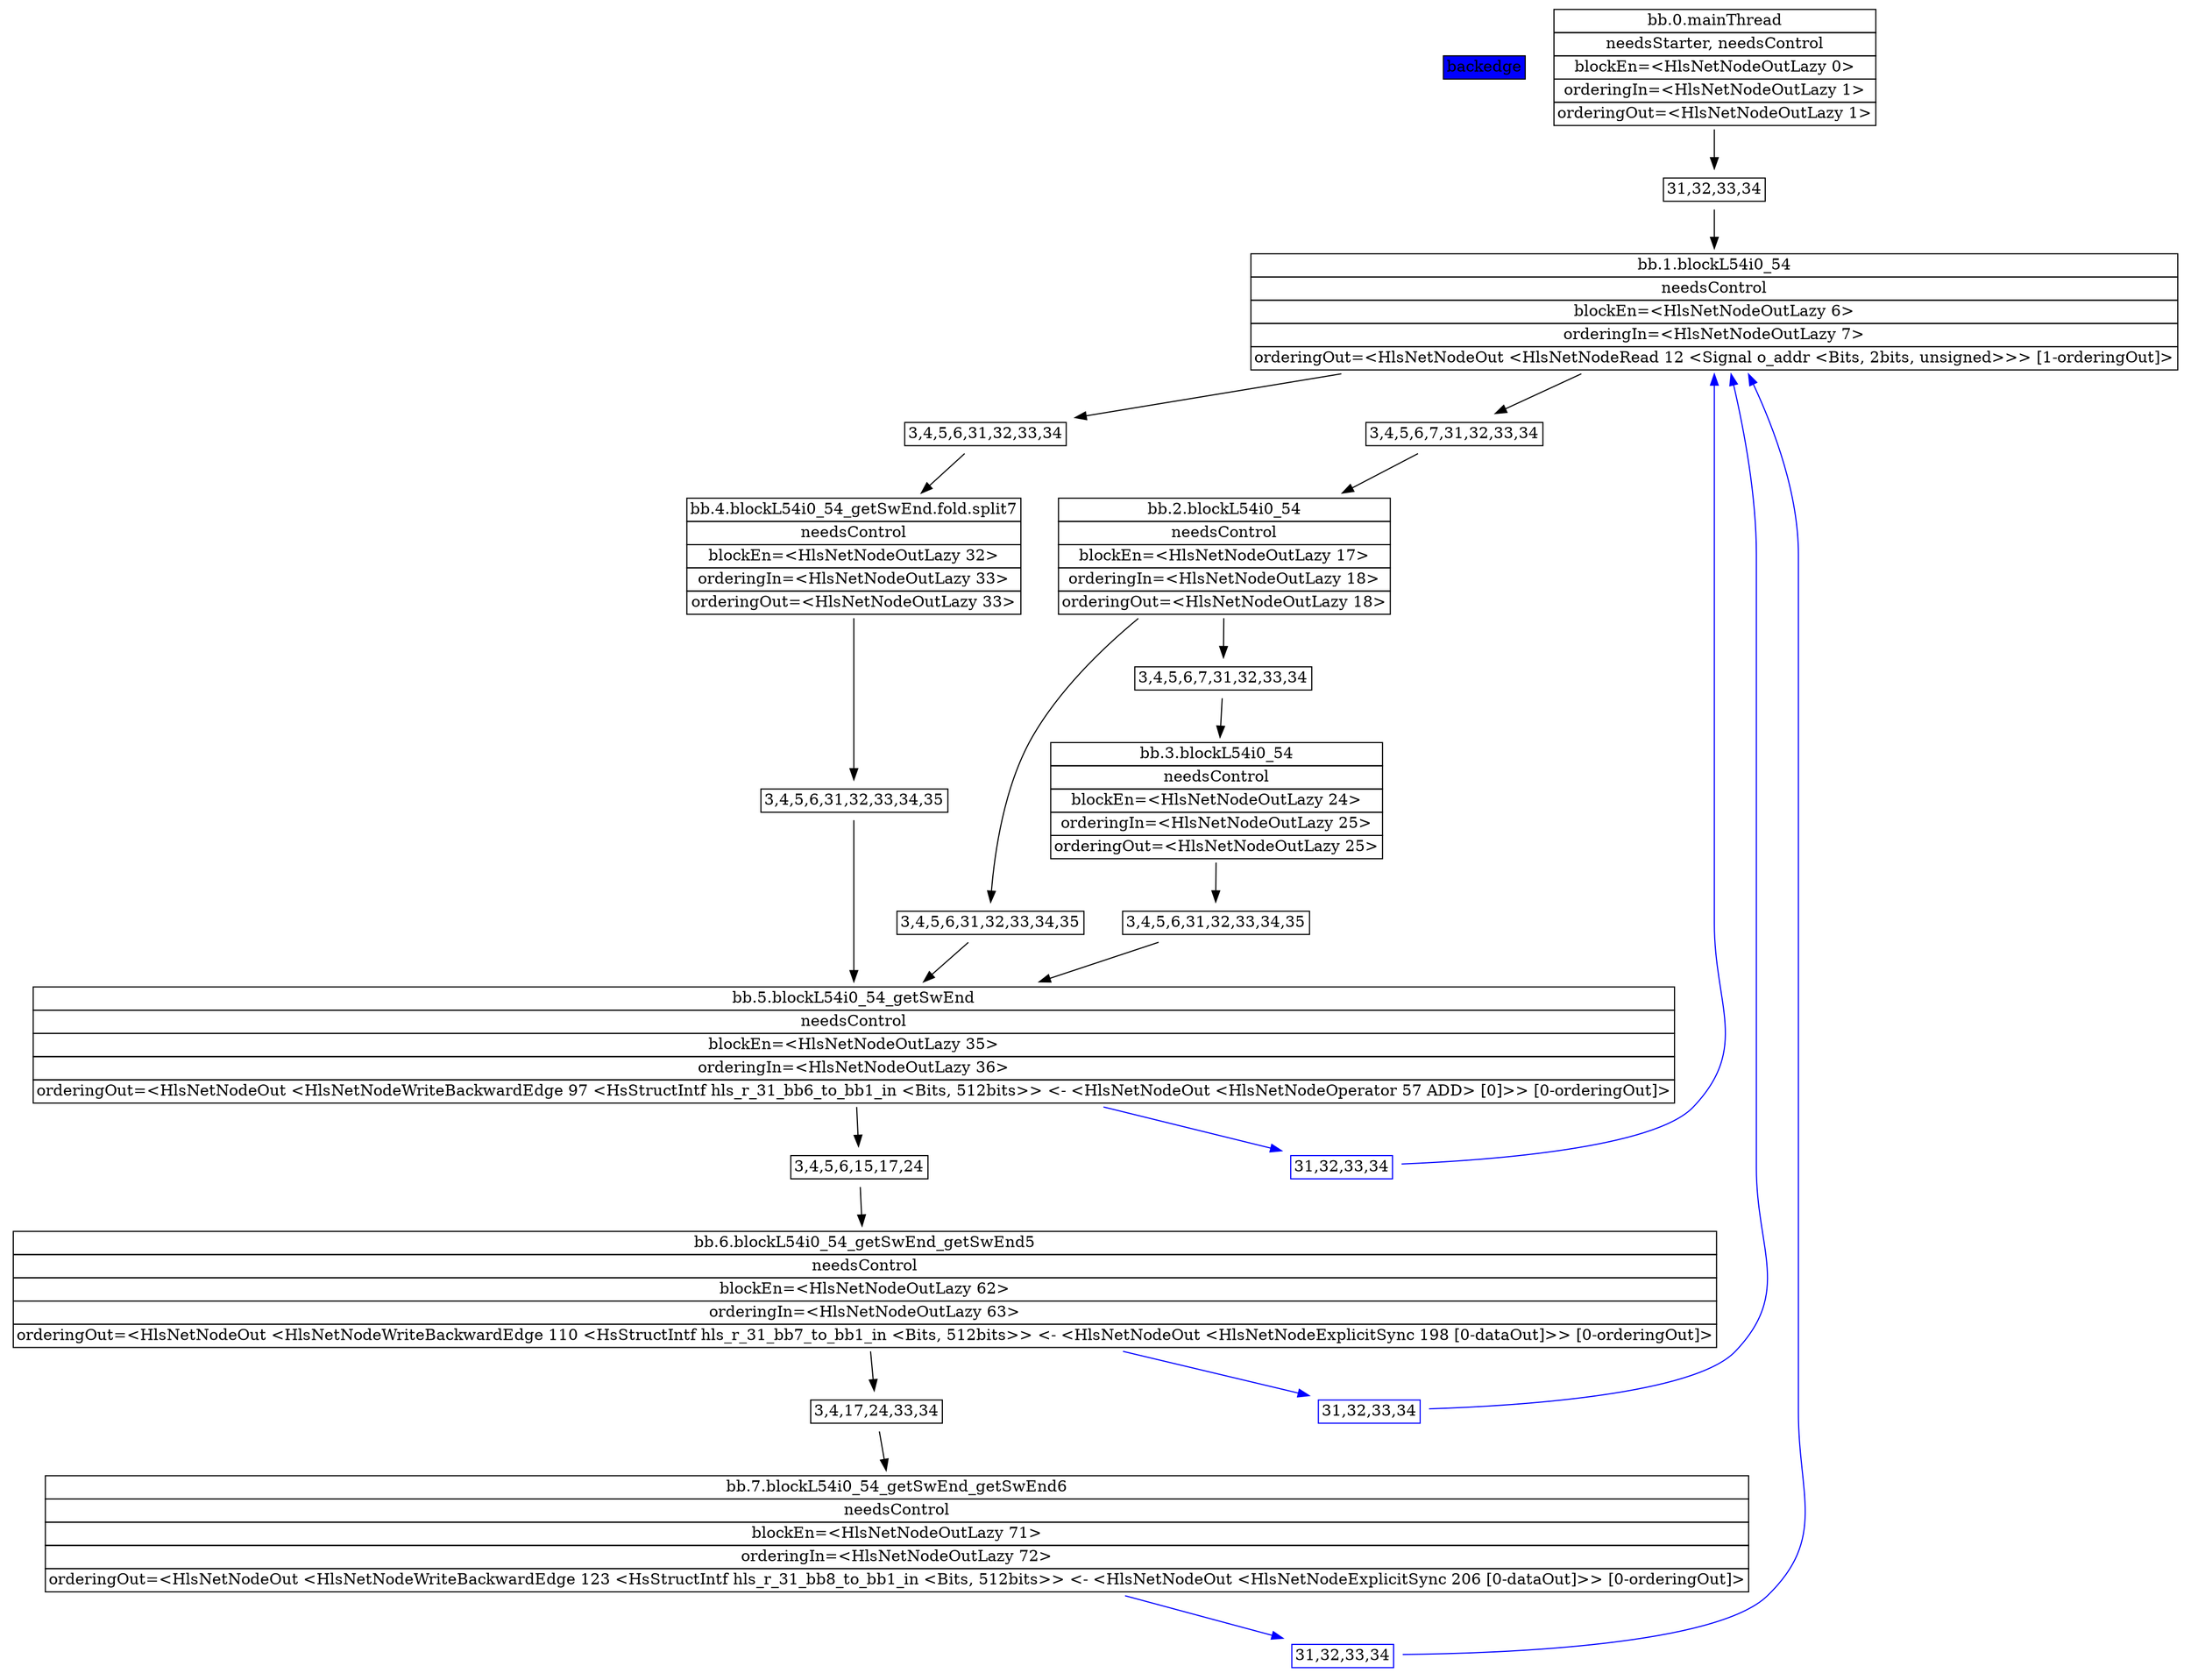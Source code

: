 digraph "mainThread" {
legend [label=<
<table border="0" cellborder="1" cellspacing="0">
  <tr><td bgcolor="blue">backedge</td></tr>
</table>>, shape=plain, style=filled];
bb0 [fillcolor=white, label=<
<table border="0" cellborder="1" cellspacing="0">
            <tr><td>bb.0.mainThread</td></tr>
            <tr><td>needsStarter, needsControl</td></tr>
            <tr><td>blockEn=&lt;HlsNetNodeOutLazy 0&gt;</td></tr>
            <tr><td>orderingIn=&lt;HlsNetNodeOutLazy 1&gt;</td></tr>
            <tr><td>orderingOut=&lt;HlsNetNodeOutLazy 1&gt;</td></tr>
        </table>
>, shape=plaintext, style=filled];
bb1 [fillcolor=white, label=<
<table border="0" cellborder="1" cellspacing="0">
            <tr><td>bb.1.blockL54i0_54</td></tr>
            <tr><td>needsControl</td></tr>
            <tr><td>blockEn=&lt;HlsNetNodeOutLazy 6&gt;</td></tr>
            <tr><td>orderingIn=&lt;HlsNetNodeOutLazy 7&gt;</td></tr>
            <tr><td>orderingOut=&lt;HlsNetNodeOut &lt;HlsNetNodeRead 12 &lt;Signal o_addr &lt;Bits, 2bits, unsigned&gt;&gt;&gt; [1-orderingOut]&gt;</td></tr>
        </table>
>, shape=plaintext, style=filled];
bb2 [fillcolor=white, label=<
<table border="0" cellborder="1" cellspacing="0">
            <tr><td>bb.2.blockL54i0_54</td></tr>
            <tr><td>needsControl</td></tr>
            <tr><td>blockEn=&lt;HlsNetNodeOutLazy 17&gt;</td></tr>
            <tr><td>orderingIn=&lt;HlsNetNodeOutLazy 18&gt;</td></tr>
            <tr><td>orderingOut=&lt;HlsNetNodeOutLazy 18&gt;</td></tr>
        </table>
>, shape=plaintext, style=filled];
bb3 [fillcolor=white, label=<
<table border="0" cellborder="1" cellspacing="0">
            <tr><td>bb.3.blockL54i0_54</td></tr>
            <tr><td>needsControl</td></tr>
            <tr><td>blockEn=&lt;HlsNetNodeOutLazy 24&gt;</td></tr>
            <tr><td>orderingIn=&lt;HlsNetNodeOutLazy 25&gt;</td></tr>
            <tr><td>orderingOut=&lt;HlsNetNodeOutLazy 25&gt;</td></tr>
        </table>
>, shape=plaintext, style=filled];
bb4 [fillcolor=white, label=<
<table border="0" cellborder="1" cellspacing="0">
            <tr><td>bb.4.blockL54i0_54_getSwEnd.fold.split7</td></tr>
            <tr><td>needsControl</td></tr>
            <tr><td>blockEn=&lt;HlsNetNodeOutLazy 32&gt;</td></tr>
            <tr><td>orderingIn=&lt;HlsNetNodeOutLazy 33&gt;</td></tr>
            <tr><td>orderingOut=&lt;HlsNetNodeOutLazy 33&gt;</td></tr>
        </table>
>, shape=plaintext, style=filled];
bb5 [fillcolor=white, label=<
<table border="0" cellborder="1" cellspacing="0">
            <tr><td>bb.5.blockL54i0_54_getSwEnd</td></tr>
            <tr><td>needsControl</td></tr>
            <tr><td>blockEn=&lt;HlsNetNodeOutLazy 35&gt;</td></tr>
            <tr><td>orderingIn=&lt;HlsNetNodeOutLazy 36&gt;</td></tr>
            <tr><td>orderingOut=&lt;HlsNetNodeOut &lt;HlsNetNodeWriteBackwardEdge 97 &lt;HsStructIntf hls_r_31_bb6_to_bb1_in &lt;Bits, 512bits&gt;&gt; &lt;- &lt;HlsNetNodeOut &lt;HlsNetNodeOperator 57 ADD&gt; [0]&gt;&gt; [0-orderingOut]&gt;</td></tr>
        </table>
>, shape=plaintext, style=filled];
bb6 [fillcolor=white, label=<
<table border="0" cellborder="1" cellspacing="0">
            <tr><td>bb.6.blockL54i0_54_getSwEnd_getSwEnd5</td></tr>
            <tr><td>needsControl</td></tr>
            <tr><td>blockEn=&lt;HlsNetNodeOutLazy 62&gt;</td></tr>
            <tr><td>orderingIn=&lt;HlsNetNodeOutLazy 63&gt;</td></tr>
            <tr><td>orderingOut=&lt;HlsNetNodeOut &lt;HlsNetNodeWriteBackwardEdge 110 &lt;HsStructIntf hls_r_31_bb7_to_bb1_in &lt;Bits, 512bits&gt;&gt; &lt;- &lt;HlsNetNodeOut &lt;HlsNetNodeExplicitSync 198 [0-dataOut]&gt;&gt; [0-orderingOut]&gt;</td></tr>
        </table>
>, shape=plaintext, style=filled];
bb7 [fillcolor=white, label=<
<table border="0" cellborder="1" cellspacing="0">
            <tr><td>bb.7.blockL54i0_54_getSwEnd_getSwEnd6</td></tr>
            <tr><td>needsControl</td></tr>
            <tr><td>blockEn=&lt;HlsNetNodeOutLazy 71&gt;</td></tr>
            <tr><td>orderingIn=&lt;HlsNetNodeOutLazy 72&gt;</td></tr>
            <tr><td>orderingOut=&lt;HlsNetNodeOut &lt;HlsNetNodeWriteBackwardEdge 123 &lt;HsStructIntf hls_r_31_bb8_to_bb1_in &lt;Bits, 512bits&gt;&gt; &lt;- &lt;HlsNetNodeOut &lt;HlsNetNodeExplicitSync 206 [0-dataOut]&gt;&gt; [0-orderingOut]&gt;</td></tr>
        </table>
>, shape=plaintext, style=filled];
e0to1 [fillcolor=white, label=<
<table border="0" cellborder="1" cellspacing="0">
            <tr><td>31,32,33,34</td></tr>
        </table>
>, shape=plaintext, style=filled];
bb0 -> e0to1;
e0to1 -> bb1;
e1to5 [fillcolor=white, label=<
<table border="0" cellborder="1" cellspacing="0">
            <tr><td>3,4,5,6,31,32,33,34</td></tr>
        </table>
>, shape=plaintext, style=filled];
bb1 -> e1to5;
e1to5 -> bb4;
e1to2 [fillcolor=white, label=<
<table border="0" cellborder="1" cellspacing="0">
            <tr><td>3,4,5,6,7,31,32,33,34</td></tr>
        </table>
>, shape=plaintext, style=filled];
bb1 -> e1to2;
e1to2 -> bb2;
e2to6 [fillcolor=white, label=<
<table border="0" cellborder="1" cellspacing="0">
            <tr><td>3,4,5,6,31,32,33,34,35</td></tr>
        </table>
>, shape=plaintext, style=filled];
bb2 -> e2to6;
e2to6 -> bb5;
e2to3 [fillcolor=white, label=<
<table border="0" cellborder="1" cellspacing="0">
            <tr><td>3,4,5,6,7,31,32,33,34</td></tr>
        </table>
>, shape=plaintext, style=filled];
bb2 -> e2to3;
e2to3 -> bb3;
e3to6 [fillcolor=white, label=<
<table border="0" cellborder="1" cellspacing="0">
            <tr><td>3,4,5,6,31,32,33,34,35</td></tr>
        </table>
>, shape=plaintext, style=filled];
bb3 -> e3to6;
e3to6 -> bb5;
e5to6 [fillcolor=white, label=<
<table border="0" cellborder="1" cellspacing="0">
            <tr><td>3,4,5,6,31,32,33,34,35</td></tr>
        </table>
>, shape=plaintext, style=filled];
bb4 -> e5to6;
e5to6 -> bb5;
e6to1 [color=blue, fillcolor=white, label=<
<table border="0" cellborder="1" cellspacing="0">
            <tr><td>31,32,33,34</td></tr>
        </table>
>, shape=plaintext, style=filled];
bb5 -> e6to1  [color=blue];
e6to1 -> bb1  [color=blue];
e6to7 [fillcolor=white, label=<
<table border="0" cellborder="1" cellspacing="0">
            <tr><td>3,4,5,6,15,17,24</td></tr>
        </table>
>, shape=plaintext, style=filled];
bb5 -> e6to7;
e6to7 -> bb6;
e7to1 [color=blue, fillcolor=white, label=<
<table border="0" cellborder="1" cellspacing="0">
            <tr><td>31,32,33,34</td></tr>
        </table>
>, shape=plaintext, style=filled];
bb6 -> e7to1  [color=blue];
e7to1 -> bb1  [color=blue];
e7to8 [fillcolor=white, label=<
<table border="0" cellborder="1" cellspacing="0">
            <tr><td>3,4,17,24,33,34</td></tr>
        </table>
>, shape=plaintext, style=filled];
bb6 -> e7to8;
e7to8 -> bb7;
e8to1 [color=blue, fillcolor=white, label=<
<table border="0" cellborder="1" cellspacing="0">
            <tr><td>31,32,33,34</td></tr>
        </table>
>, shape=plaintext, style=filled];
bb7 -> e8to1  [color=blue];
e8to1 -> bb1  [color=blue];
}

